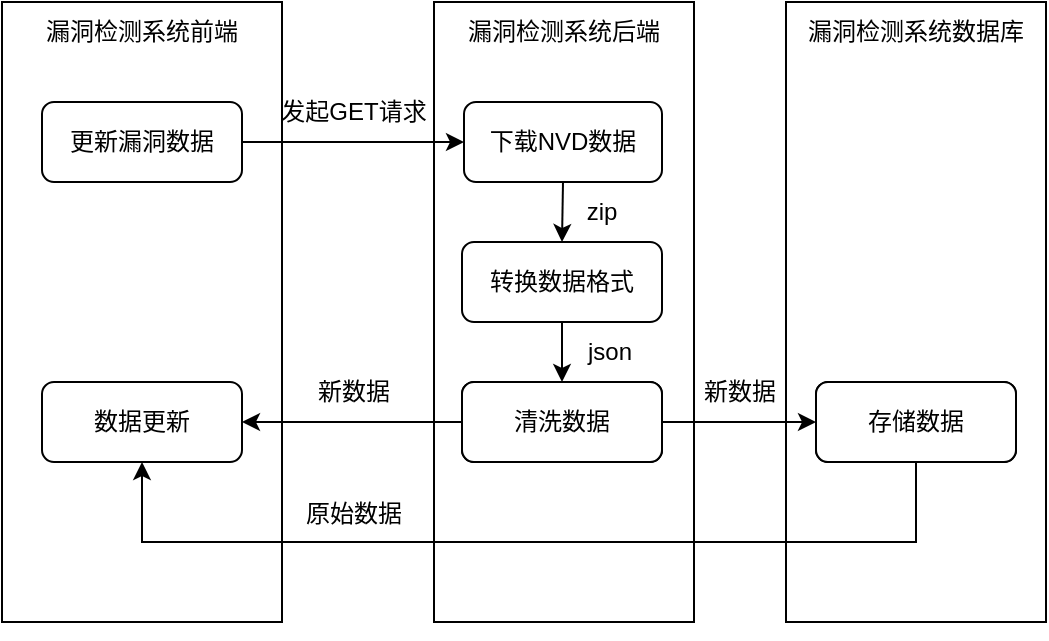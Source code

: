 <mxfile version="20.8.20" type="github">
  <diagram name="第 1 页" id="DeOowat62b62WGO1OqhI">
    <mxGraphModel dx="720" dy="473" grid="1" gridSize="10" guides="1" tooltips="1" connect="1" arrows="1" fold="1" page="1" pageScale="1" pageWidth="827" pageHeight="1169" math="0" shadow="0">
      <root>
        <mxCell id="0" />
        <mxCell id="1" parent="0" />
        <mxCell id="hQJn1WE5vlVB9UZUCgHe-5" value="" style="rounded=0;whiteSpace=wrap;html=1;" vertex="1" parent="1">
          <mxGeometry x="110" y="60" width="140" height="310" as="geometry" />
        </mxCell>
        <mxCell id="hQJn1WE5vlVB9UZUCgHe-3" value="" style="rounded=0;whiteSpace=wrap;html=1;" vertex="1" parent="1">
          <mxGeometry x="326" y="60" width="130" height="310" as="geometry" />
        </mxCell>
        <mxCell id="hQJn1WE5vlVB9UZUCgHe-6" value="漏洞检测系统前端" style="text;html=1;strokeColor=none;fillColor=none;align=center;verticalAlign=middle;whiteSpace=wrap;rounded=0;" vertex="1" parent="1">
          <mxGeometry x="130" y="60" width="100" height="30" as="geometry" />
        </mxCell>
        <mxCell id="hQJn1WE5vlVB9UZUCgHe-7" value="漏洞检测系统后端" style="text;html=1;strokeColor=none;fillColor=none;align=center;verticalAlign=middle;whiteSpace=wrap;rounded=0;" vertex="1" parent="1">
          <mxGeometry x="333" y="60" width="116" height="30" as="geometry" />
        </mxCell>
        <mxCell id="hQJn1WE5vlVB9UZUCgHe-10" value="" style="rounded=0;whiteSpace=wrap;html=1;" vertex="1" parent="1">
          <mxGeometry x="502" y="60" width="130" height="310" as="geometry" />
        </mxCell>
        <mxCell id="hQJn1WE5vlVB9UZUCgHe-11" value="漏洞检测系统数据库" style="text;html=1;strokeColor=none;fillColor=none;align=center;verticalAlign=middle;whiteSpace=wrap;rounded=0;" vertex="1" parent="1">
          <mxGeometry x="509" y="60" width="116" height="30" as="geometry" />
        </mxCell>
        <mxCell id="hQJn1WE5vlVB9UZUCgHe-22" style="edgeStyle=orthogonalEdgeStyle;rounded=0;orthogonalLoop=1;jettySize=auto;html=1;exitX=1;exitY=0.5;exitDx=0;exitDy=0;entryX=0;entryY=0.5;entryDx=0;entryDy=0;" edge="1" parent="1" source="hQJn1WE5vlVB9UZUCgHe-15" target="hQJn1WE5vlVB9UZUCgHe-16">
          <mxGeometry relative="1" as="geometry" />
        </mxCell>
        <mxCell id="hQJn1WE5vlVB9UZUCgHe-15" value="更新漏洞数据" style="rounded=1;whiteSpace=wrap;html=1;" vertex="1" parent="1">
          <mxGeometry x="130" y="110" width="100" height="40" as="geometry" />
        </mxCell>
        <mxCell id="hQJn1WE5vlVB9UZUCgHe-23" style="edgeStyle=orthogonalEdgeStyle;rounded=0;orthogonalLoop=1;jettySize=auto;html=1;exitX=0.5;exitY=1;exitDx=0;exitDy=0;entryX=0.5;entryY=0;entryDx=0;entryDy=0;" edge="1" parent="1" source="hQJn1WE5vlVB9UZUCgHe-16" target="hQJn1WE5vlVB9UZUCgHe-17">
          <mxGeometry relative="1" as="geometry" />
        </mxCell>
        <mxCell id="hQJn1WE5vlVB9UZUCgHe-16" value="下载NVD数据" style="rounded=1;whiteSpace=wrap;html=1;" vertex="1" parent="1">
          <mxGeometry x="341" y="110" width="99" height="40" as="geometry" />
        </mxCell>
        <mxCell id="hQJn1WE5vlVB9UZUCgHe-24" style="edgeStyle=orthogonalEdgeStyle;rounded=0;orthogonalLoop=1;jettySize=auto;html=1;exitX=0.5;exitY=1;exitDx=0;exitDy=0;" edge="1" parent="1" source="hQJn1WE5vlVB9UZUCgHe-17" target="hQJn1WE5vlVB9UZUCgHe-18">
          <mxGeometry relative="1" as="geometry" />
        </mxCell>
        <mxCell id="hQJn1WE5vlVB9UZUCgHe-17" value="转换数据格式" style="rounded=1;whiteSpace=wrap;html=1;" vertex="1" parent="1">
          <mxGeometry x="340" y="180" width="100" height="40" as="geometry" />
        </mxCell>
        <mxCell id="hQJn1WE5vlVB9UZUCgHe-25" style="edgeStyle=orthogonalEdgeStyle;rounded=0;orthogonalLoop=1;jettySize=auto;html=1;exitX=1;exitY=0.5;exitDx=0;exitDy=0;" edge="1" parent="1" source="hQJn1WE5vlVB9UZUCgHe-18" target="hQJn1WE5vlVB9UZUCgHe-19">
          <mxGeometry relative="1" as="geometry" />
        </mxCell>
        <mxCell id="hQJn1WE5vlVB9UZUCgHe-18" value="数据清洗" style="rounded=1;whiteSpace=wrap;html=1;" vertex="1" parent="1">
          <mxGeometry x="340" y="250" width="100" height="40" as="geometry" />
        </mxCell>
        <mxCell id="hQJn1WE5vlVB9UZUCgHe-26" style="edgeStyle=orthogonalEdgeStyle;rounded=0;orthogonalLoop=1;jettySize=auto;html=1;exitX=0;exitY=0.5;exitDx=0;exitDy=0;entryX=1;entryY=0.5;entryDx=0;entryDy=0;" edge="1" parent="1" source="hQJn1WE5vlVB9UZUCgHe-18" target="hQJn1WE5vlVB9UZUCgHe-21">
          <mxGeometry relative="1" as="geometry" />
        </mxCell>
        <mxCell id="hQJn1WE5vlVB9UZUCgHe-19" value="存储数据" style="rounded=1;whiteSpace=wrap;html=1;" vertex="1" parent="1">
          <mxGeometry x="517" y="250" width="100" height="40" as="geometry" />
        </mxCell>
        <mxCell id="hQJn1WE5vlVB9UZUCgHe-21" value="数据更新" style="rounded=1;whiteSpace=wrap;html=1;" vertex="1" parent="1">
          <mxGeometry x="130" y="250" width="100" height="40" as="geometry" />
        </mxCell>
        <mxCell id="hQJn1WE5vlVB9UZUCgHe-27" value="发起GET请求" style="text;html=1;strokeColor=none;fillColor=none;align=center;verticalAlign=middle;whiteSpace=wrap;rounded=0;" vertex="1" parent="1">
          <mxGeometry x="246" y="100" width="80" height="30" as="geometry" />
        </mxCell>
        <mxCell id="hQJn1WE5vlVB9UZUCgHe-35" style="edgeStyle=orthogonalEdgeStyle;rounded=0;orthogonalLoop=1;jettySize=auto;html=1;exitX=0.5;exitY=1;exitDx=0;exitDy=0;entryX=0.5;entryY=1;entryDx=0;entryDy=0;" edge="1" parent="1" source="hQJn1WE5vlVB9UZUCgHe-28" target="hQJn1WE5vlVB9UZUCgHe-21">
          <mxGeometry relative="1" as="geometry">
            <Array as="points">
              <mxPoint x="567" y="330" />
              <mxPoint x="180" y="330" />
            </Array>
          </mxGeometry>
        </mxCell>
        <mxCell id="hQJn1WE5vlVB9UZUCgHe-28" value="存储数据" style="rounded=1;whiteSpace=wrap;html=1;" vertex="1" parent="1">
          <mxGeometry x="517" y="250" width="100" height="40" as="geometry" />
        </mxCell>
        <mxCell id="hQJn1WE5vlVB9UZUCgHe-29" value="清洗数据" style="rounded=1;whiteSpace=wrap;html=1;" vertex="1" parent="1">
          <mxGeometry x="340" y="250" width="100" height="40" as="geometry" />
        </mxCell>
        <mxCell id="hQJn1WE5vlVB9UZUCgHe-32" value="zip" style="text;html=1;strokeColor=none;fillColor=none;align=center;verticalAlign=middle;whiteSpace=wrap;rounded=0;" vertex="1" parent="1">
          <mxGeometry x="380" y="150" width="60" height="30" as="geometry" />
        </mxCell>
        <mxCell id="hQJn1WE5vlVB9UZUCgHe-33" value="json" style="text;html=1;strokeColor=none;fillColor=none;align=center;verticalAlign=middle;whiteSpace=wrap;rounded=0;" vertex="1" parent="1">
          <mxGeometry x="384" y="220" width="60" height="30" as="geometry" />
        </mxCell>
        <mxCell id="hQJn1WE5vlVB9UZUCgHe-34" value="新数据" style="text;html=1;strokeColor=none;fillColor=none;align=center;verticalAlign=middle;whiteSpace=wrap;rounded=0;" vertex="1" parent="1">
          <mxGeometry x="449" y="240" width="60" height="30" as="geometry" />
        </mxCell>
        <mxCell id="hQJn1WE5vlVB9UZUCgHe-36" value="新数据" style="text;html=1;strokeColor=none;fillColor=none;align=center;verticalAlign=middle;whiteSpace=wrap;rounded=0;" vertex="1" parent="1">
          <mxGeometry x="256" y="240" width="60" height="30" as="geometry" />
        </mxCell>
        <mxCell id="hQJn1WE5vlVB9UZUCgHe-37" value="原始数据" style="text;html=1;strokeColor=none;fillColor=none;align=center;verticalAlign=middle;whiteSpace=wrap;rounded=0;" vertex="1" parent="1">
          <mxGeometry x="256" y="301" width="60" height="30" as="geometry" />
        </mxCell>
        <mxCell id="hQJn1WE5vlVB9UZUCgHe-38" style="edgeStyle=orthogonalEdgeStyle;rounded=0;orthogonalLoop=1;jettySize=auto;html=1;exitX=0.5;exitY=1;exitDx=0;exitDy=0;" edge="1" parent="1" source="hQJn1WE5vlVB9UZUCgHe-5" target="hQJn1WE5vlVB9UZUCgHe-5">
          <mxGeometry relative="1" as="geometry" />
        </mxCell>
      </root>
    </mxGraphModel>
  </diagram>
</mxfile>
